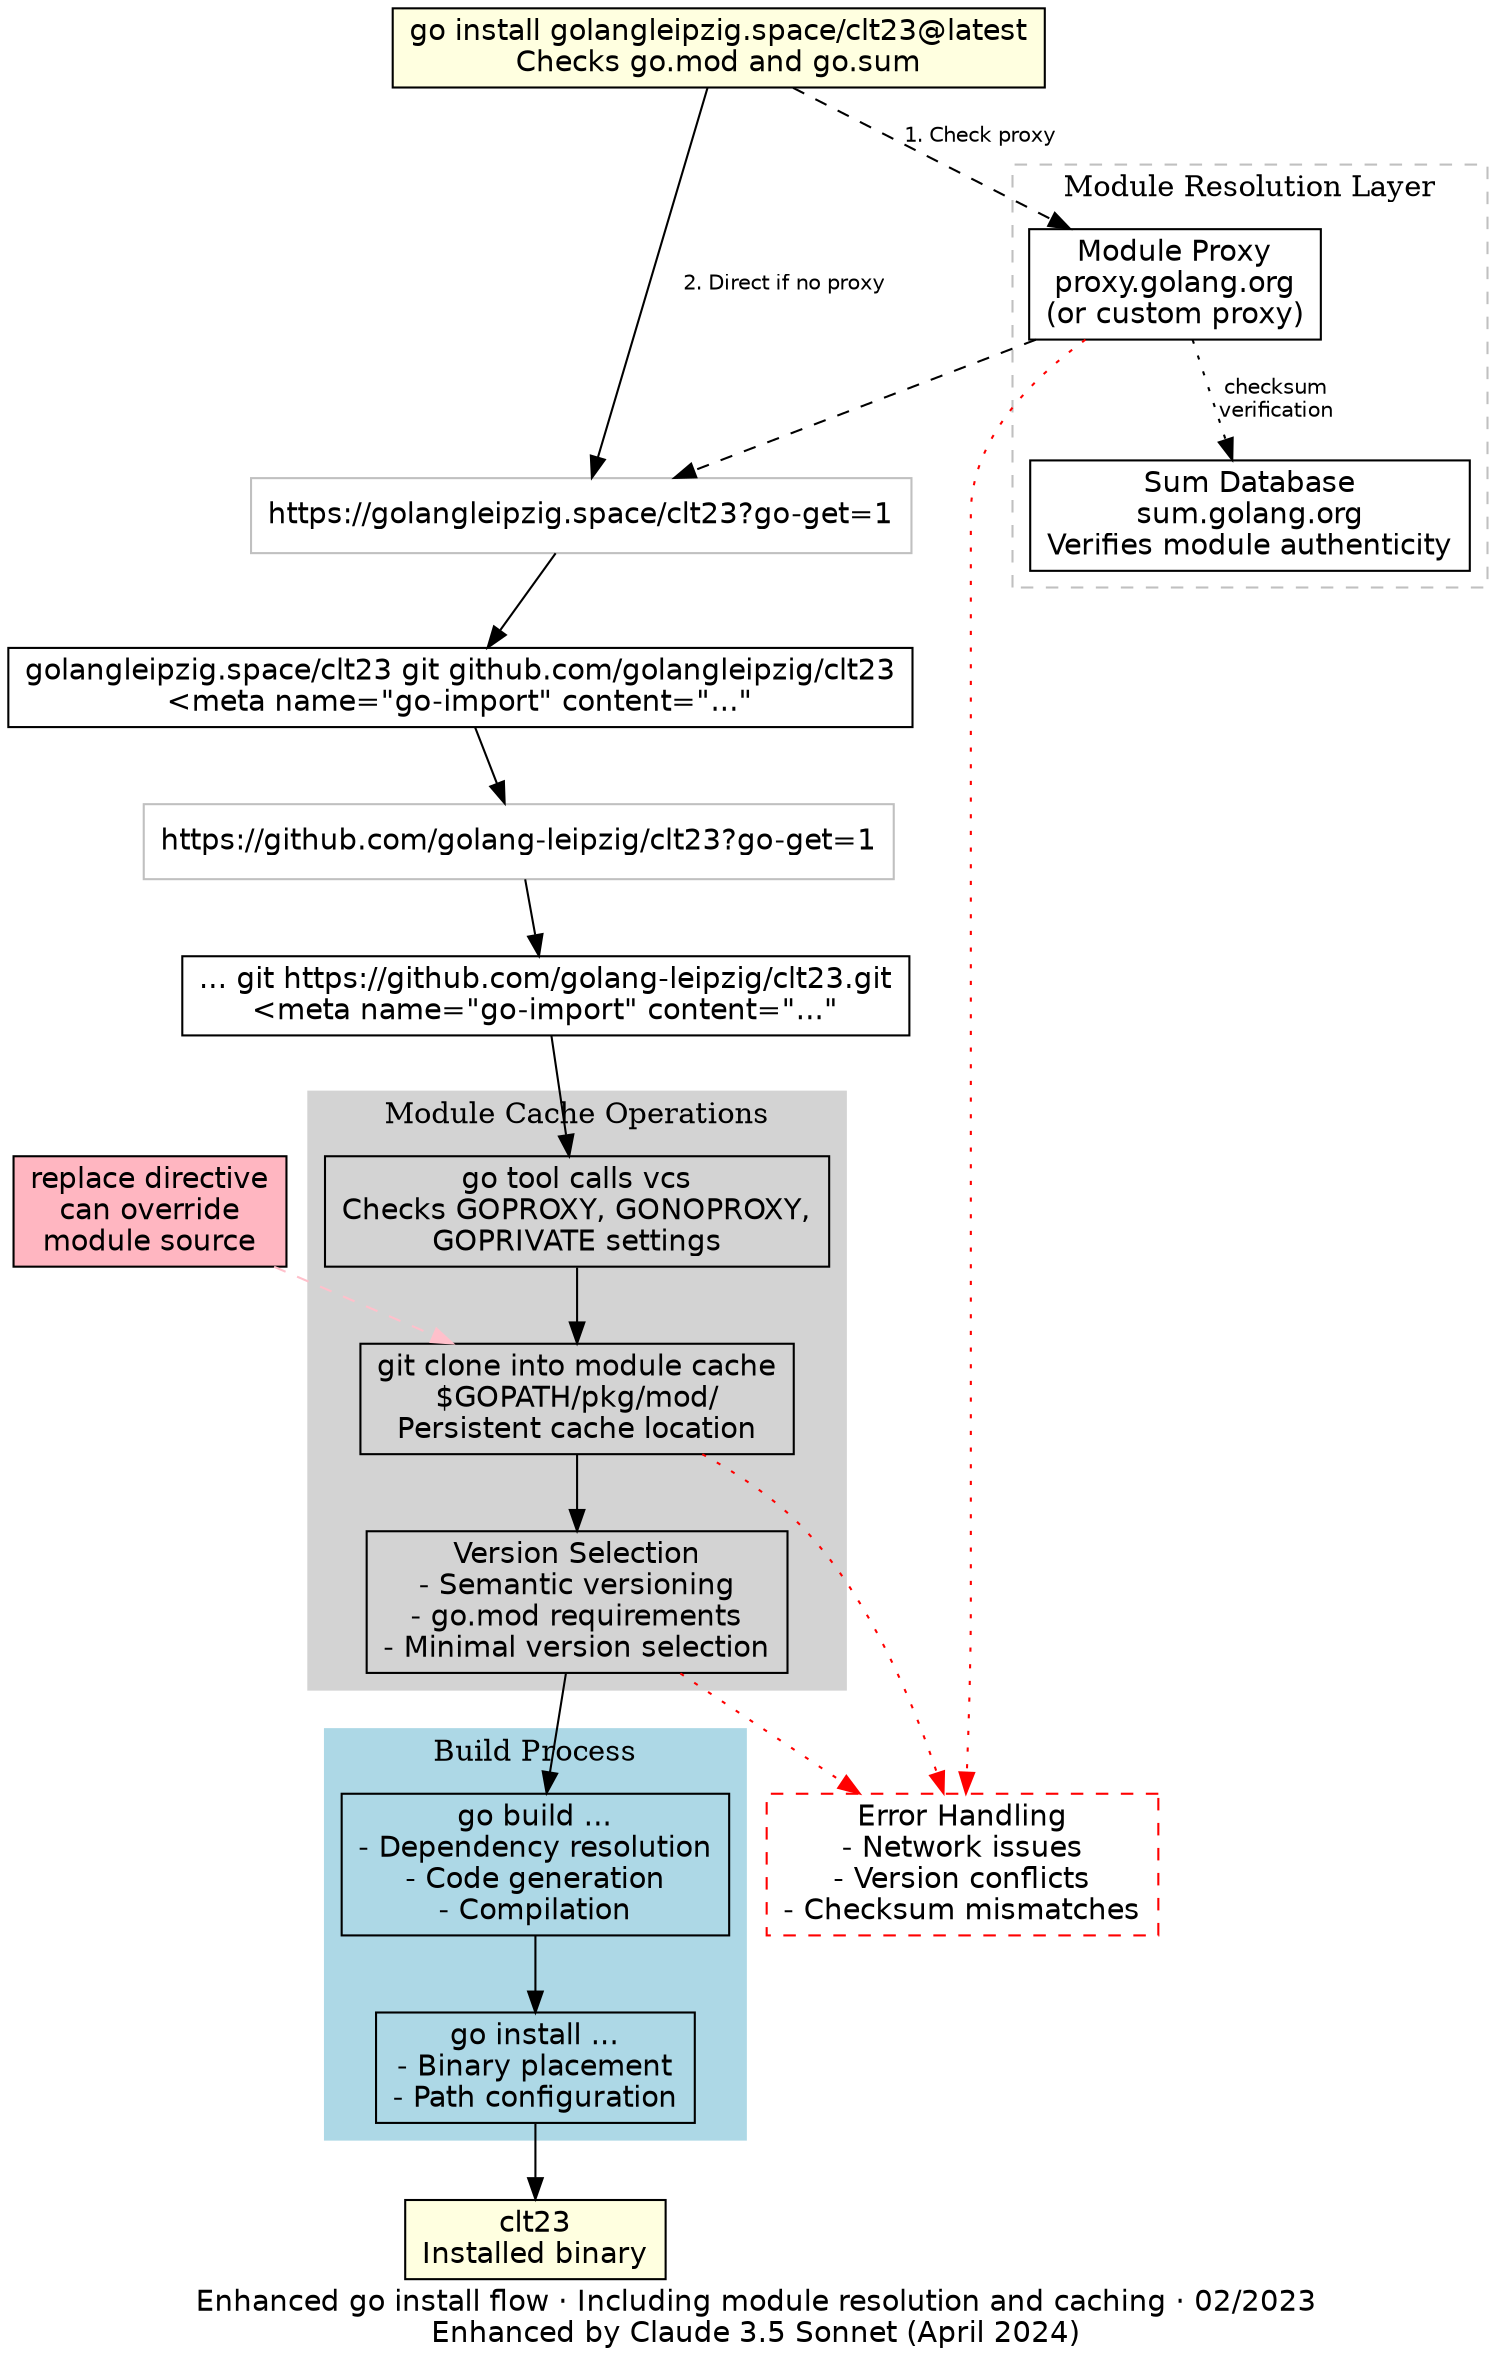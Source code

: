 digraph go_install_flow {
    // Graph settings
    rankdir=TB;
    node [shape=box, fontname="AvantGarde-Book"];
    edge [fontname="AvantGarde-Book", fontsize=10];

    // Subgraph for proxy and checksum operations
    subgraph cluster_proxy {
        style=dashed;
        color=gray;
        label="Module Resolution Layer";

        proxy [label="Module Proxy\nproxy.golang.org\n(or custom proxy)", shape=box];
        sum_db [label="Sum Database\nsum.golang.org\nVerifies module authenticity"];

        proxy -> sum_db [style=dotted, label="checksum\nverification"];
    }

    // Main flow nodes
    install_cmd [label="go install golangleipzig.space/clt23@latest\nChecks go.mod and go.sum", style=filled, fillcolor=lightyellow];
    url1 [label="https://golangleipzig.space/clt23?go-get=1", color=gray];
    meta [label="golangleipzig.space/clt23 git github.com/golangleipzig/clt23\n<meta name=\"go-import\" content=\"...\""];
    url2 [label="https://github.com/golang-leipzig/clt23?go-get=1", color=gray];
    git_url [label="... git https://github.com/golang-leipzig/clt23.git\n<meta name=\"go-import\" content=\"...\""];

    // Module cache and build subgraph
    subgraph cluster_cache {
        label="Module Cache Operations";
        style=filled;
        color=lightgrey;

        go_tool [label="go tool calls vcs\nChecks GOPROXY, GONOPROXY,\nGOPRIVATE settings"];
        git_clone [label="git clone into module cache\n$GOPATH/pkg/mod/\nPersistent cache location"];
        version_check [label="Version Selection\n- Semantic versioning\n- go.mod requirements\n- Minimal version selection"];
    }

    // Build process subgraph
    subgraph cluster_build {
        label="Build Process";
        color=lightblue;
        style=filled;

        go_build [label="go build ...\n- Dependency resolution\n- Code generation\n- Compilation"];
        go_install_final [label="go install ...\n- Binary placement\n- Path configuration"];
    }

    final [label="clt23\nInstalled binary", style=filled, fillcolor=lightyellow];

    // Error handling node
    error_handle [label="Error Handling\n- Network issues\n- Version conflicts\n- Checksum mismatches", color=red, style=dashed];

    // Main flow edges
    install_cmd -> proxy [style=dashed, label="1. Check proxy"];
    install_cmd -> url1 [label="2. Direct if no proxy"];
    proxy -> url1 [style=dashed];
    url1 -> meta;
    meta -> url2;
    url2 -> git_url;
    git_url -> go_tool;
    go_tool -> git_clone;
    git_clone -> version_check;
    version_check -> go_build;
    go_build -> go_install_final;
    go_install_final -> final;

    // Error handling edges
    git_clone -> error_handle [style=dotted, color=red];
    version_check -> error_handle [style=dotted, color=red];
    proxy -> error_handle [style=dotted, color=red];

    // Replacement directive example
    replace_note [label="replace directive\ncan override\nmodule source", style=filled, fillcolor=lightpink];
    replace_note -> git_clone [style=dashed, color=pink];

    // Footer
    label = "Enhanced go install flow · Including module resolution and caching · 02/2023\nEnhanced by Claude 3.5 Sonnet (April 2024)";
    labelloc = "b";
    fontname = "AvantGarde-Book";
}

